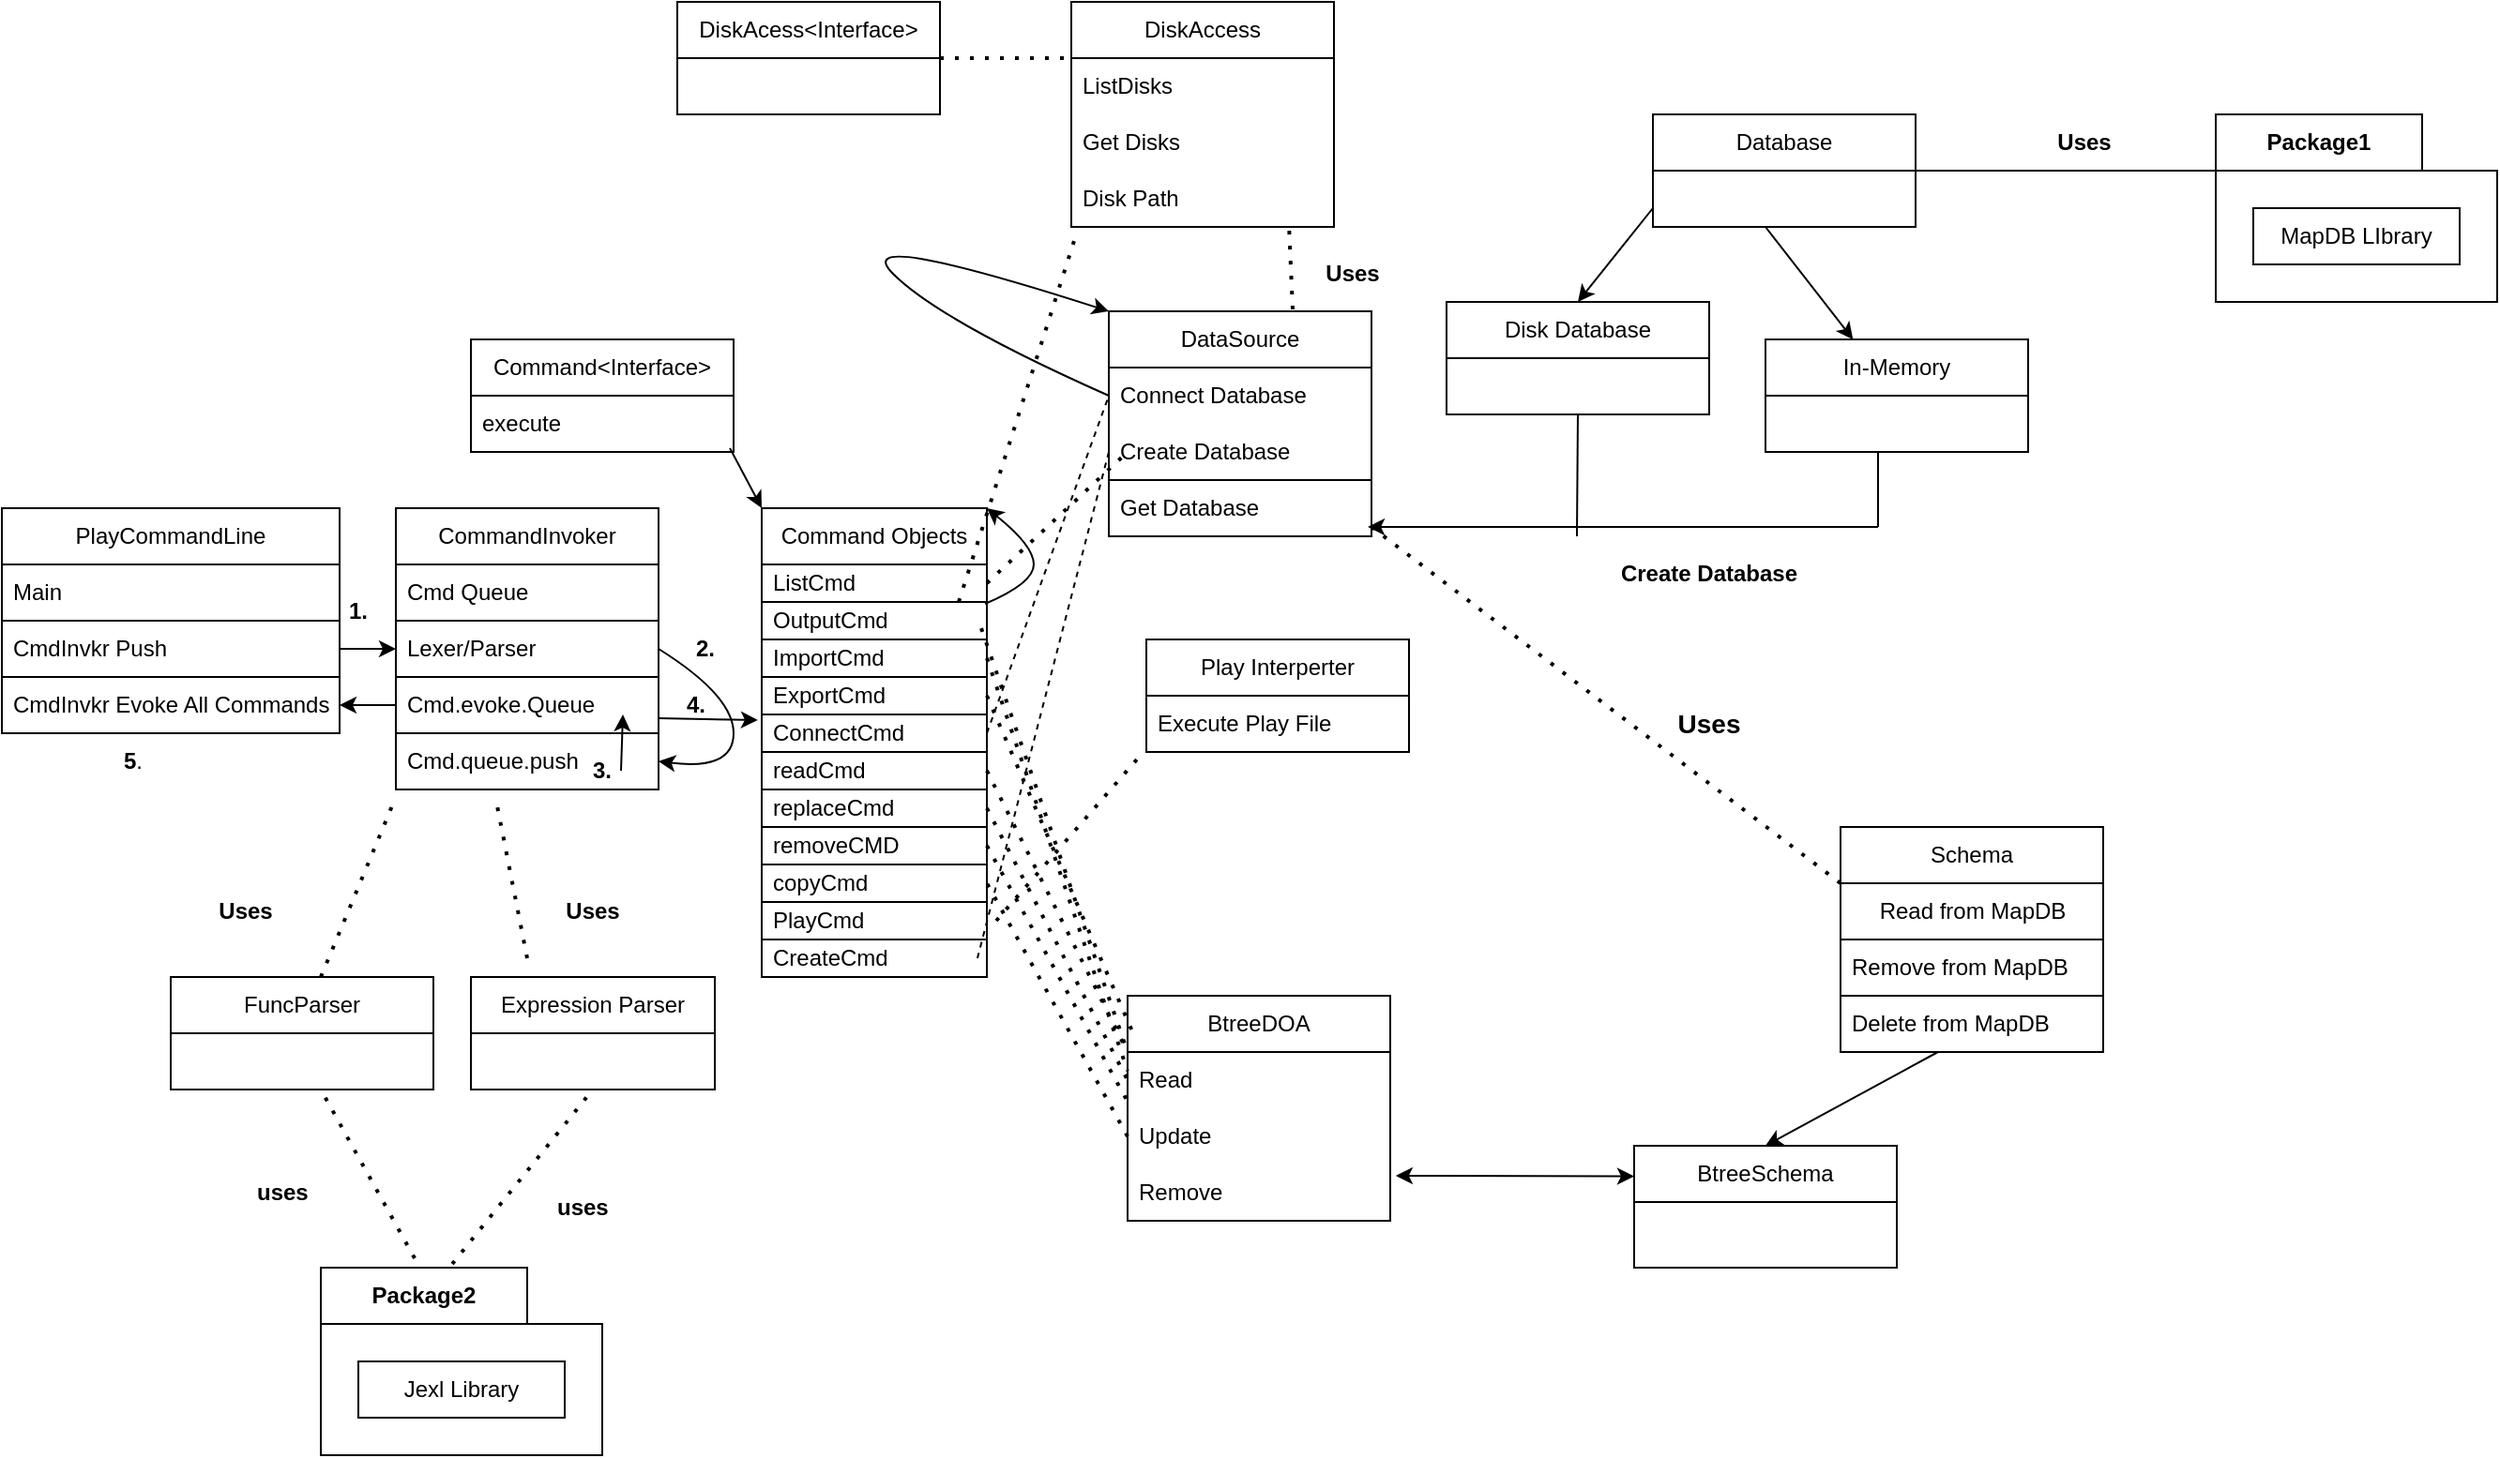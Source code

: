 <mxfile scale="1" border="0" version="23.1.1" type="device">
  <diagram name="Page-1" id="1pbuHtCLrkojYRKx2nAZ">
    <mxGraphModel dx="1434" dy="780" grid="1" gridSize="10" guides="1" tooltips="1" connect="1" arrows="1" fold="1" page="1" pageScale="1" pageWidth="850" pageHeight="1100" math="0" shadow="0">
      <root>
        <mxCell id="0" />
        <mxCell id="1" parent="0" />
        <mxCell id="d08jMRponat6O0rIiF32-41" value="PlayCommandLine" style="swimlane;fontStyle=0;childLayout=stackLayout;horizontal=1;startSize=30;horizontalStack=0;resizeParent=1;resizeParentMax=0;resizeLast=0;collapsible=1;marginBottom=0;whiteSpace=wrap;html=1;" parent="1" vertex="1">
          <mxGeometry x="20" y="340" width="180" height="120" as="geometry" />
        </mxCell>
        <mxCell id="d08jMRponat6O0rIiF32-42" value="Main" style="text;strokeColor=default;fillColor=none;align=left;verticalAlign=middle;spacingLeft=4;spacingRight=4;overflow=hidden;points=[[0,0.5],[1,0.5]];portConstraint=eastwest;rotatable=0;whiteSpace=wrap;html=1;" parent="d08jMRponat6O0rIiF32-41" vertex="1">
          <mxGeometry y="30" width="180" height="30" as="geometry" />
        </mxCell>
        <mxCell id="d08jMRponat6O0rIiF32-43" value="CmdInvkr Push" style="text;strokeColor=default;fillColor=none;align=left;verticalAlign=middle;spacingLeft=4;spacingRight=4;overflow=hidden;points=[[0,0.5],[1,0.5]];portConstraint=eastwest;rotatable=0;whiteSpace=wrap;html=1;" parent="d08jMRponat6O0rIiF32-41" vertex="1">
          <mxGeometry y="60" width="180" height="30" as="geometry" />
        </mxCell>
        <mxCell id="d08jMRponat6O0rIiF32-44" value="CmdInvkr Evoke All Commands" style="text;strokeColor=none;fillColor=none;align=left;verticalAlign=middle;spacingLeft=4;spacingRight=4;overflow=hidden;points=[[0,0.5],[1,0.5]];portConstraint=eastwest;rotatable=0;whiteSpace=wrap;html=1;" parent="d08jMRponat6O0rIiF32-41" vertex="1">
          <mxGeometry y="90" width="180" height="30" as="geometry" />
        </mxCell>
        <mxCell id="d08jMRponat6O0rIiF32-46" value="CommandInvoker" style="swimlane;fontStyle=0;childLayout=stackLayout;horizontal=1;startSize=30;horizontalStack=0;resizeParent=1;resizeParentMax=0;resizeLast=0;collapsible=1;marginBottom=0;whiteSpace=wrap;html=1;" parent="1" vertex="1">
          <mxGeometry x="230" y="340" width="140" height="120" as="geometry">
            <mxRectangle x="300" y="340" width="140" height="30" as="alternateBounds" />
          </mxGeometry>
        </mxCell>
        <mxCell id="d08jMRponat6O0rIiF32-47" value="Cmd Queue" style="text;strokeColor=none;fillColor=none;align=left;verticalAlign=middle;spacingLeft=4;spacingRight=4;overflow=hidden;points=[[0,0.5],[1,0.5]];portConstraint=eastwest;rotatable=0;whiteSpace=wrap;html=1;" parent="d08jMRponat6O0rIiF32-46" vertex="1">
          <mxGeometry y="30" width="140" height="30" as="geometry" />
        </mxCell>
        <mxCell id="d08jMRponat6O0rIiF32-48" value="Lexer/Parser" style="text;strokeColor=default;fillColor=none;align=left;verticalAlign=middle;spacingLeft=4;spacingRight=4;overflow=hidden;points=[[0,0.5],[1,0.5]];portConstraint=eastwest;rotatable=0;whiteSpace=wrap;html=1;" parent="d08jMRponat6O0rIiF32-46" vertex="1">
          <mxGeometry y="60" width="140" height="30" as="geometry" />
        </mxCell>
        <mxCell id="d08jMRponat6O0rIiF32-49" value="Cmd.evoke.Queue" style="text;strokeColor=default;fillColor=none;align=left;verticalAlign=middle;spacingLeft=4;spacingRight=4;overflow=hidden;points=[[0,0.5],[1,0.5]];portConstraint=eastwest;rotatable=0;whiteSpace=wrap;html=1;" parent="d08jMRponat6O0rIiF32-46" vertex="1">
          <mxGeometry y="90" width="140" height="30" as="geometry" />
        </mxCell>
        <mxCell id="d08jMRponat6O0rIiF32-52" value="" style="endArrow=classic;html=1;rounded=0;exitX=1;exitY=0.5;exitDx=0;exitDy=0;entryX=0;entryY=0.5;entryDx=0;entryDy=0;" parent="1" source="d08jMRponat6O0rIiF32-43" target="d08jMRponat6O0rIiF32-48" edge="1">
          <mxGeometry width="50" height="50" relative="1" as="geometry">
            <mxPoint x="290" y="570" as="sourcePoint" />
            <mxPoint x="340" y="520" as="targetPoint" />
          </mxGeometry>
        </mxCell>
        <mxCell id="d08jMRponat6O0rIiF32-53" value="" style="endArrow=classic;html=1;rounded=0;entryX=1;entryY=0.5;entryDx=0;entryDy=0;exitX=0;exitY=0.5;exitDx=0;exitDy=0;" parent="1" source="d08jMRponat6O0rIiF32-49" target="d08jMRponat6O0rIiF32-44" edge="1">
          <mxGeometry width="50" height="50" relative="1" as="geometry">
            <mxPoint x="320" y="680" as="sourcePoint" />
            <mxPoint x="370" y="630" as="targetPoint" />
          </mxGeometry>
        </mxCell>
        <mxCell id="d08jMRponat6O0rIiF32-62" value="Cmd.queue.push" style="text;strokeColor=default;fillColor=none;align=left;verticalAlign=middle;spacingLeft=4;spacingRight=4;overflow=hidden;points=[[0,0.5],[1,0.5]];portConstraint=eastwest;rotatable=0;whiteSpace=wrap;html=1;" parent="1" vertex="1">
          <mxGeometry x="230" y="460" width="140" height="30" as="geometry" />
        </mxCell>
        <mxCell id="d08jMRponat6O0rIiF32-67" value="" style="curved=1;endArrow=classic;html=1;rounded=0;exitX=1;exitY=0.5;exitDx=0;exitDy=0;entryX=1;entryY=0.5;entryDx=0;entryDy=0;" parent="1" source="d08jMRponat6O0rIiF32-48" target="d08jMRponat6O0rIiF32-62" edge="1">
          <mxGeometry width="50" height="50" relative="1" as="geometry">
            <mxPoint x="390" y="415" as="sourcePoint" />
            <mxPoint x="630" y="360" as="targetPoint" />
            <Array as="points">
              <mxPoint x="410" y="440" />
              <mxPoint x="410" y="480" />
            </Array>
          </mxGeometry>
        </mxCell>
        <mxCell id="d08jMRponat6O0rIiF32-78" value="" style="endArrow=classic;html=1;rounded=0;" parent="1" edge="1">
          <mxGeometry width="50" height="50" relative="1" as="geometry">
            <mxPoint x="350" y="480" as="sourcePoint" />
            <mxPoint x="351" y="450" as="targetPoint" />
            <Array as="points">
              <mxPoint x="351" y="450" />
            </Array>
          </mxGeometry>
        </mxCell>
        <mxCell id="d08jMRponat6O0rIiF32-79" value="Command Objects" style="swimlane;fontStyle=0;childLayout=stackLayout;horizontal=1;startSize=30;horizontalStack=0;resizeParent=1;resizeParentMax=0;resizeLast=0;collapsible=1;marginBottom=0;whiteSpace=wrap;html=1;" parent="1" vertex="1">
          <mxGeometry x="425" y="340" width="120" height="50" as="geometry" />
        </mxCell>
        <mxCell id="d05-8rVOi2BCsINvwP6G-9" value="" style="endArrow=none;dashed=1;html=1;dashPattern=1 3;strokeWidth=2;rounded=0;entryX=0.021;entryY=1.1;entryDx=0;entryDy=0;entryPerimeter=0;" edge="1" parent="d08jMRponat6O0rIiF32-79" target="d05-8rVOi2BCsINvwP6G-6">
          <mxGeometry width="50" height="50" relative="1" as="geometry">
            <mxPoint x="105" y="50" as="sourcePoint" />
            <mxPoint x="155" as="targetPoint" />
          </mxGeometry>
        </mxCell>
        <mxCell id="d08jMRponat6O0rIiF32-80" value="ListCmd" style="text;strokeColor=none;fillColor=none;align=left;verticalAlign=middle;spacingLeft=4;spacingRight=4;overflow=hidden;points=[[0,0.5],[1,0.5]];portConstraint=eastwest;rotatable=0;whiteSpace=wrap;html=1;" parent="d08jMRponat6O0rIiF32-79" vertex="1">
          <mxGeometry y="30" width="120" height="20" as="geometry" />
        </mxCell>
        <mxCell id="d08jMRponat6O0rIiF32-140" value="OutputCmd" style="text;strokeColor=default;fillColor=none;align=left;verticalAlign=middle;spacingLeft=4;spacingRight=4;overflow=hidden;points=[[0,0.5],[1,0.5]];portConstraint=eastwest;rotatable=0;whiteSpace=wrap;html=1;" parent="1" vertex="1">
          <mxGeometry x="425" y="390" width="120" height="20" as="geometry" />
        </mxCell>
        <mxCell id="d08jMRponat6O0rIiF32-141" value="ImportCmd" style="text;strokeColor=default;fillColor=none;align=left;verticalAlign=middle;spacingLeft=4;spacingRight=4;overflow=hidden;points=[[0,0.5],[1,0.5]];portConstraint=eastwest;rotatable=0;whiteSpace=wrap;html=1;" parent="1" vertex="1">
          <mxGeometry x="425" y="410" width="120" height="20" as="geometry" />
        </mxCell>
        <mxCell id="d08jMRponat6O0rIiF32-142" value="ExportCmd" style="text;strokeColor=default;fillColor=none;align=left;verticalAlign=middle;spacingLeft=4;spacingRight=4;overflow=hidden;points=[[0,0.5],[1,0.5]];portConstraint=eastwest;rotatable=0;whiteSpace=wrap;html=1;" parent="1" vertex="1">
          <mxGeometry x="425" y="430" width="120" height="20" as="geometry" />
        </mxCell>
        <mxCell id="d08jMRponat6O0rIiF32-143" value="ConnectCmd" style="text;strokeColor=default;fillColor=none;align=left;verticalAlign=middle;spacingLeft=4;spacingRight=4;overflow=hidden;points=[[0,0.5],[1,0.5]];portConstraint=eastwest;rotatable=0;whiteSpace=wrap;html=1;" parent="1" vertex="1">
          <mxGeometry x="425" y="450" width="120" height="20" as="geometry" />
        </mxCell>
        <mxCell id="d08jMRponat6O0rIiF32-144" value="readCmd" style="text;strokeColor=default;fillColor=none;align=left;verticalAlign=middle;spacingLeft=4;spacingRight=4;overflow=hidden;points=[[0,0.5],[1,0.5]];portConstraint=eastwest;rotatable=0;whiteSpace=wrap;html=1;" parent="1" vertex="1">
          <mxGeometry x="425" y="470" width="120" height="20" as="geometry" />
        </mxCell>
        <mxCell id="d08jMRponat6O0rIiF32-145" value="replaceCmd" style="text;strokeColor=default;fillColor=none;align=left;verticalAlign=middle;spacingLeft=4;spacingRight=4;overflow=hidden;points=[[0,0.5],[1,0.5]];portConstraint=eastwest;rotatable=0;whiteSpace=wrap;html=1;" parent="1" vertex="1">
          <mxGeometry x="425" y="490" width="120" height="20" as="geometry" />
        </mxCell>
        <mxCell id="d08jMRponat6O0rIiF32-147" value="removeCMD" style="text;strokeColor=default;fillColor=none;align=left;verticalAlign=middle;spacingLeft=4;spacingRight=4;overflow=hidden;points=[[0,0.5],[1,0.5]];portConstraint=eastwest;rotatable=0;whiteSpace=wrap;html=1;" parent="1" vertex="1">
          <mxGeometry x="425" y="510" width="120" height="20" as="geometry" />
        </mxCell>
        <mxCell id="d08jMRponat6O0rIiF32-148" value="copyCmd" style="text;strokeColor=default;fillColor=none;align=left;verticalAlign=middle;spacingLeft=4;spacingRight=4;overflow=hidden;points=[[0,0.5],[1,0.5]];portConstraint=eastwest;rotatable=0;whiteSpace=wrap;html=1;" parent="1" vertex="1">
          <mxGeometry x="425" y="530" width="120" height="20" as="geometry" />
        </mxCell>
        <mxCell id="d08jMRponat6O0rIiF32-149" value="PlayCmd" style="text;strokeColor=default;fillColor=none;align=left;verticalAlign=middle;spacingLeft=4;spacingRight=4;overflow=hidden;points=[[0,0.5],[1,0.5]];portConstraint=eastwest;rotatable=0;whiteSpace=wrap;html=1;" parent="1" vertex="1">
          <mxGeometry x="425" y="550" width="120" height="20" as="geometry" />
        </mxCell>
        <mxCell id="d08jMRponat6O0rIiF32-153" value="Command&amp;lt;Interface&amp;gt;" style="swimlane;fontStyle=0;childLayout=stackLayout;horizontal=1;startSize=30;horizontalStack=0;resizeParent=1;resizeParentMax=0;resizeLast=0;collapsible=1;marginBottom=0;whiteSpace=wrap;html=1;" parent="1" vertex="1">
          <mxGeometry x="270" y="250" width="140" height="60" as="geometry" />
        </mxCell>
        <mxCell id="d08jMRponat6O0rIiF32-154" value="execute" style="text;strokeColor=none;fillColor=none;align=left;verticalAlign=middle;spacingLeft=4;spacingRight=4;overflow=hidden;points=[[0,0.5],[1,0.5]];portConstraint=eastwest;rotatable=0;whiteSpace=wrap;html=1;" parent="d08jMRponat6O0rIiF32-153" vertex="1">
          <mxGeometry y="30" width="140" height="30" as="geometry" />
        </mxCell>
        <mxCell id="d08jMRponat6O0rIiF32-157" value="" style="endArrow=classic;html=1;rounded=0;exitX=0.986;exitY=0.933;exitDx=0;exitDy=0;exitPerimeter=0;entryX=0;entryY=0;entryDx=0;entryDy=0;" parent="1" source="d08jMRponat6O0rIiF32-154" target="d08jMRponat6O0rIiF32-79" edge="1">
          <mxGeometry width="50" height="50" relative="1" as="geometry">
            <mxPoint x="500" y="330" as="sourcePoint" />
            <mxPoint x="550" y="280" as="targetPoint" />
          </mxGeometry>
        </mxCell>
        <mxCell id="d08jMRponat6O0rIiF32-166" value="BtreeDOA" style="swimlane;fontStyle=0;childLayout=stackLayout;horizontal=1;startSize=30;horizontalStack=0;resizeParent=1;resizeParentMax=0;resizeLast=0;collapsible=1;marginBottom=0;whiteSpace=wrap;html=1;" parent="1" vertex="1">
          <mxGeometry x="620" y="600" width="140" height="120" as="geometry" />
        </mxCell>
        <mxCell id="d08jMRponat6O0rIiF32-167" value="Read" style="text;strokeColor=none;fillColor=none;align=left;verticalAlign=middle;spacingLeft=4;spacingRight=4;overflow=hidden;points=[[0,0.5],[1,0.5]];portConstraint=eastwest;rotatable=0;whiteSpace=wrap;html=1;" parent="d08jMRponat6O0rIiF32-166" vertex="1">
          <mxGeometry y="30" width="140" height="30" as="geometry" />
        </mxCell>
        <mxCell id="d08jMRponat6O0rIiF32-168" value="Update" style="text;strokeColor=none;fillColor=none;align=left;verticalAlign=middle;spacingLeft=4;spacingRight=4;overflow=hidden;points=[[0,0.5],[1,0.5]];portConstraint=eastwest;rotatable=0;whiteSpace=wrap;html=1;" parent="d08jMRponat6O0rIiF32-166" vertex="1">
          <mxGeometry y="60" width="140" height="30" as="geometry" />
        </mxCell>
        <mxCell id="d08jMRponat6O0rIiF32-169" value="Remove" style="text;strokeColor=none;fillColor=none;align=left;verticalAlign=middle;spacingLeft=4;spacingRight=4;overflow=hidden;points=[[0,0.5],[1,0.5]];portConstraint=eastwest;rotatable=0;whiteSpace=wrap;html=1;" parent="d08jMRponat6O0rIiF32-166" vertex="1">
          <mxGeometry y="90" width="140" height="30" as="geometry" />
        </mxCell>
        <mxCell id="d08jMRponat6O0rIiF32-173" value="" style="endArrow=none;dashed=1;html=1;dashPattern=1 3;strokeWidth=2;rounded=0;exitX=1;exitY=0.5;exitDx=0;exitDy=0;entryX=0;entryY=0.5;entryDx=0;entryDy=0;" parent="1" source="d08jMRponat6O0rIiF32-145" target="d08jMRponat6O0rIiF32-167" edge="1">
          <mxGeometry width="50" height="50" relative="1" as="geometry">
            <mxPoint x="580" y="690" as="sourcePoint" />
            <mxPoint x="630" y="640" as="targetPoint" />
          </mxGeometry>
        </mxCell>
        <mxCell id="d08jMRponat6O0rIiF32-174" value="" style="endArrow=none;dashed=1;html=1;dashPattern=1 3;strokeWidth=2;rounded=0;exitX=1;exitY=0.5;exitDx=0;exitDy=0;entryX=0.014;entryY=0;entryDx=0;entryDy=0;entryPerimeter=0;" parent="1" source="d08jMRponat6O0rIiF32-147" target="d08jMRponat6O0rIiF32-168" edge="1">
          <mxGeometry width="50" height="50" relative="1" as="geometry">
            <mxPoint x="610" y="500" as="sourcePoint" />
            <mxPoint x="660" y="450" as="targetPoint" />
          </mxGeometry>
        </mxCell>
        <mxCell id="d08jMRponat6O0rIiF32-175" value="" style="endArrow=none;dashed=1;html=1;dashPattern=1 3;strokeWidth=2;rounded=0;entryX=1;entryY=0.5;entryDx=0;entryDy=0;exitX=0;exitY=0.5;exitDx=0;exitDy=0;" parent="1" source="d08jMRponat6O0rIiF32-168" target="d08jMRponat6O0rIiF32-148" edge="1">
          <mxGeometry width="50" height="50" relative="1" as="geometry">
            <mxPoint x="545" y="690" as="sourcePoint" />
            <mxPoint x="595" y="640" as="targetPoint" />
          </mxGeometry>
        </mxCell>
        <mxCell id="d08jMRponat6O0rIiF32-176" value="" style="endArrow=none;dashed=1;html=1;dashPattern=1 3;strokeWidth=2;rounded=0;exitX=1;exitY=0.5;exitDx=0;exitDy=0;entryX=0.021;entryY=0.167;entryDx=0;entryDy=0;entryPerimeter=0;" parent="1" source="d08jMRponat6O0rIiF32-142" target="d08jMRponat6O0rIiF32-166" edge="1">
          <mxGeometry width="50" height="50" relative="1" as="geometry">
            <mxPoint x="620" y="480" as="sourcePoint" />
            <mxPoint x="670" y="430" as="targetPoint" />
          </mxGeometry>
        </mxCell>
        <mxCell id="d08jMRponat6O0rIiF32-178" value="" style="endArrow=none;dashed=1;html=1;dashPattern=1 3;strokeWidth=2;rounded=0;exitX=1;exitY=0.5;exitDx=0;exitDy=0;" parent="1" source="d08jMRponat6O0rIiF32-141" edge="1">
          <mxGeometry width="50" height="50" relative="1" as="geometry">
            <mxPoint x="670" y="480" as="sourcePoint" />
            <mxPoint x="620" y="640" as="targetPoint" />
          </mxGeometry>
        </mxCell>
        <mxCell id="d08jMRponat6O0rIiF32-179" value="" style="endArrow=none;dashed=1;html=1;dashPattern=1 3;strokeWidth=2;rounded=0;exitX=0.975;exitY=-0.3;exitDx=0;exitDy=0;exitPerimeter=0;" parent="1" source="d08jMRponat6O0rIiF32-141" edge="1">
          <mxGeometry width="50" height="50" relative="1" as="geometry">
            <mxPoint x="630" y="420" as="sourcePoint" />
            <mxPoint x="620" y="630" as="targetPoint" />
          </mxGeometry>
        </mxCell>
        <mxCell id="d08jMRponat6O0rIiF32-180" value="" style="endArrow=none;dashed=1;html=1;dashPattern=1 3;strokeWidth=2;rounded=0;exitX=1;exitY=0.5;exitDx=0;exitDy=0;" parent="1" source="d08jMRponat6O0rIiF32-144" edge="1">
          <mxGeometry width="50" height="50" relative="1" as="geometry">
            <mxPoint x="520" y="680" as="sourcePoint" />
            <mxPoint x="620" y="630" as="targetPoint" />
          </mxGeometry>
        </mxCell>
        <mxCell id="d08jMRponat6O0rIiF32-181" value="DataSource" style="swimlane;fontStyle=0;childLayout=stackLayout;horizontal=1;startSize=30;horizontalStack=0;resizeParent=1;resizeParentMax=0;resizeLast=0;collapsible=1;marginBottom=0;whiteSpace=wrap;html=1;" parent="1" vertex="1">
          <mxGeometry x="610" y="235" width="140" height="90" as="geometry" />
        </mxCell>
        <mxCell id="d08jMRponat6O0rIiF32-182" value="Connect Database" style="text;strokeColor=none;fillColor=none;align=left;verticalAlign=middle;spacingLeft=4;spacingRight=4;overflow=hidden;points=[[0,0.5],[1,0.5]];portConstraint=eastwest;rotatable=0;whiteSpace=wrap;html=1;" parent="d08jMRponat6O0rIiF32-181" vertex="1">
          <mxGeometry y="30" width="140" height="30" as="geometry" />
        </mxCell>
        <mxCell id="d08jMRponat6O0rIiF32-184" value="Create Database" style="text;strokeColor=none;fillColor=none;align=left;verticalAlign=middle;spacingLeft=4;spacingRight=4;overflow=hidden;points=[[0,0.5],[1,0.5]];portConstraint=eastwest;rotatable=0;whiteSpace=wrap;html=1;" parent="d08jMRponat6O0rIiF32-181" vertex="1">
          <mxGeometry y="60" width="140" height="30" as="geometry" />
        </mxCell>
        <mxCell id="d08jMRponat6O0rIiF32-185" value="Get Database" style="text;strokeColor=default;fillColor=none;align=left;verticalAlign=middle;spacingLeft=4;spacingRight=4;overflow=hidden;points=[[0,0.5],[1,0.5]];portConstraint=eastwest;rotatable=0;whiteSpace=wrap;html=1;" parent="1" vertex="1">
          <mxGeometry x="610" y="325" width="140" height="30" as="geometry" />
        </mxCell>
        <mxCell id="d08jMRponat6O0rIiF32-187" value="" style="endArrow=none;dashed=1;html=1;rounded=0;exitX=1;exitY=0.5;exitDx=0;exitDy=0;entryX=0;entryY=0.5;entryDx=0;entryDy=0;" parent="1" source="d08jMRponat6O0rIiF32-143" target="d08jMRponat6O0rIiF32-182" edge="1">
          <mxGeometry width="50" height="50" relative="1" as="geometry">
            <mxPoint x="660" y="480" as="sourcePoint" />
            <mxPoint x="710" y="430" as="targetPoint" />
          </mxGeometry>
        </mxCell>
        <mxCell id="d08jMRponat6O0rIiF32-188" value="Play Interperter" style="swimlane;fontStyle=0;childLayout=stackLayout;horizontal=1;startSize=30;horizontalStack=0;resizeParent=1;resizeParentMax=0;resizeLast=0;collapsible=1;marginBottom=0;whiteSpace=wrap;html=1;" parent="1" vertex="1">
          <mxGeometry x="630" y="410" width="140" height="60" as="geometry" />
        </mxCell>
        <mxCell id="d08jMRponat6O0rIiF32-189" value="Execute Play File" style="text;strokeColor=none;fillColor=none;align=left;verticalAlign=middle;spacingLeft=4;spacingRight=4;overflow=hidden;points=[[0,0.5],[1,0.5]];portConstraint=eastwest;rotatable=0;whiteSpace=wrap;html=1;" parent="d08jMRponat6O0rIiF32-188" vertex="1">
          <mxGeometry y="30" width="140" height="30" as="geometry" />
        </mxCell>
        <mxCell id="d08jMRponat6O0rIiF32-193" value="CreateCmd" style="text;strokeColor=default;fillColor=none;align=left;verticalAlign=middle;spacingLeft=4;spacingRight=4;overflow=hidden;points=[[0,0.5],[1,0.5]];portConstraint=eastwest;rotatable=0;whiteSpace=wrap;html=1;" parent="1" vertex="1">
          <mxGeometry x="425" y="570" width="120" height="20" as="geometry" />
        </mxCell>
        <mxCell id="d08jMRponat6O0rIiF32-194" value="" style="endArrow=none;dashed=1;html=1;rounded=0;exitX=0.958;exitY=0.5;exitDx=0;exitDy=0;exitPerimeter=0;entryX=0;entryY=0.5;entryDx=0;entryDy=0;" parent="1" source="d08jMRponat6O0rIiF32-193" target="d08jMRponat6O0rIiF32-184" edge="1">
          <mxGeometry width="50" height="50" relative="1" as="geometry">
            <mxPoint x="550" y="590" as="sourcePoint" />
            <mxPoint x="600" y="540" as="targetPoint" />
          </mxGeometry>
        </mxCell>
        <mxCell id="d08jMRponat6O0rIiF32-195" value="" style="endArrow=none;dashed=1;html=1;dashPattern=1 3;strokeWidth=2;rounded=0;entryX=-0.036;entryY=0.133;entryDx=0;entryDy=0;entryPerimeter=0;" parent="1" edge="1">
          <mxGeometry width="50" height="50" relative="1" as="geometry">
            <mxPoint x="550" y="560" as="sourcePoint" />
            <mxPoint x="624.96" y="473.99" as="targetPoint" />
          </mxGeometry>
        </mxCell>
        <mxCell id="d08jMRponat6O0rIiF32-196" value="Database" style="swimlane;fontStyle=0;childLayout=stackLayout;horizontal=1;startSize=30;horizontalStack=0;resizeParent=1;resizeParentMax=0;resizeLast=0;collapsible=1;marginBottom=0;whiteSpace=wrap;html=1;" parent="1" vertex="1">
          <mxGeometry x="900" y="130" width="140" height="60" as="geometry" />
        </mxCell>
        <mxCell id="d08jMRponat6O0rIiF32-200" value="Disk Database" style="swimlane;fontStyle=0;childLayout=stackLayout;horizontal=1;startSize=30;horizontalStack=0;resizeParent=1;resizeParentMax=0;resizeLast=0;collapsible=1;marginBottom=0;whiteSpace=wrap;html=1;" parent="1" vertex="1">
          <mxGeometry x="790" y="230" width="140" height="60" as="geometry" />
        </mxCell>
        <mxCell id="d08jMRponat6O0rIiF32-201" value="In-Memory" style="swimlane;fontStyle=0;childLayout=stackLayout;horizontal=1;startSize=30;horizontalStack=0;resizeParent=1;resizeParentMax=0;resizeLast=0;collapsible=1;marginBottom=0;whiteSpace=wrap;html=1;" parent="1" vertex="1">
          <mxGeometry x="960" y="250" width="140" height="60" as="geometry" />
        </mxCell>
        <mxCell id="d08jMRponat6O0rIiF32-202" value="" style="endArrow=classic;html=1;rounded=0;entryX=0.5;entryY=0;entryDx=0;entryDy=0;" parent="1" target="d08jMRponat6O0rIiF32-200" edge="1">
          <mxGeometry width="50" height="50" relative="1" as="geometry">
            <mxPoint x="900" y="180" as="sourcePoint" />
            <mxPoint x="1070" y="460" as="targetPoint" />
          </mxGeometry>
        </mxCell>
        <mxCell id="d08jMRponat6O0rIiF32-204" value="" style="endArrow=classic;html=1;rounded=0;" parent="1" target="d08jMRponat6O0rIiF32-201" edge="1">
          <mxGeometry width="50" height="50" relative="1" as="geometry">
            <mxPoint x="960" y="190" as="sourcePoint" />
            <mxPoint x="1010" y="440" as="targetPoint" />
          </mxGeometry>
        </mxCell>
        <mxCell id="d08jMRponat6O0rIiF32-205" value="" style="endArrow=none;html=1;rounded=0;entryX=0.5;entryY=1;entryDx=0;entryDy=0;" parent="1" target="d08jMRponat6O0rIiF32-200" edge="1">
          <mxGeometry width="50" height="50" relative="1" as="geometry">
            <mxPoint x="859.5" y="355" as="sourcePoint" />
            <mxPoint x="859.5" y="305" as="targetPoint" />
          </mxGeometry>
        </mxCell>
        <mxCell id="d08jMRponat6O0rIiF32-206" value="" style="endArrow=none;html=1;rounded=0;" parent="1" edge="1">
          <mxGeometry width="50" height="50" relative="1" as="geometry">
            <mxPoint x="1020" y="350" as="sourcePoint" />
            <mxPoint x="1020" y="310" as="targetPoint" />
          </mxGeometry>
        </mxCell>
        <mxCell id="d08jMRponat6O0rIiF32-207" value="" style="endArrow=none;html=1;rounded=0;" parent="1" edge="1">
          <mxGeometry width="50" height="50" relative="1" as="geometry">
            <mxPoint x="860" y="350" as="sourcePoint" />
            <mxPoint x="1020" y="350" as="targetPoint" />
          </mxGeometry>
        </mxCell>
        <mxCell id="d08jMRponat6O0rIiF32-208" value="" style="endArrow=classic;html=1;rounded=0;entryX=0.986;entryY=0.833;entryDx=0;entryDy=0;entryPerimeter=0;" parent="1" target="d08jMRponat6O0rIiF32-185" edge="1">
          <mxGeometry width="50" height="50" relative="1" as="geometry">
            <mxPoint x="860" y="350" as="sourcePoint" />
            <mxPoint x="950" y="500" as="targetPoint" />
          </mxGeometry>
        </mxCell>
        <mxCell id="d08jMRponat6O0rIiF32-210" value="" style="curved=1;endArrow=classic;html=1;rounded=0;entryX=0;entryY=0;entryDx=0;entryDy=0;" parent="1" target="d08jMRponat6O0rIiF32-181" edge="1">
          <mxGeometry width="50" height="50" relative="1" as="geometry">
            <mxPoint x="610" y="280" as="sourcePoint" />
            <mxPoint x="520" y="190" as="targetPoint" />
            <Array as="points">
              <mxPoint x="520" y="240" />
              <mxPoint x="470" y="190" />
            </Array>
          </mxGeometry>
        </mxCell>
        <mxCell id="d08jMRponat6O0rIiF32-211" value="" style="endArrow=none;dashed=1;html=1;dashPattern=1 3;strokeWidth=2;rounded=0;exitX=1;exitY=0.833;exitDx=0;exitDy=0;exitPerimeter=0;entryX=0;entryY=0.5;entryDx=0;entryDy=0;" parent="1" source="d08jMRponat6O0rIiF32-185" target="d08jMRponat6O0rIiF32-213" edge="1">
          <mxGeometry width="50" height="50" relative="1" as="geometry">
            <mxPoint x="890" y="520" as="sourcePoint" />
            <mxPoint x="870" y="580" as="targetPoint" />
          </mxGeometry>
        </mxCell>
        <mxCell id="d08jMRponat6O0rIiF32-212" value="&lt;b&gt;&lt;font style=&quot;font-size: 14px;&quot;&gt;Uses&lt;/font&gt;&lt;/b&gt;" style="text;html=1;strokeColor=none;fillColor=none;align=center;verticalAlign=middle;whiteSpace=wrap;rounded=0;" parent="1" vertex="1">
          <mxGeometry x="900" y="440" width="60" height="30" as="geometry" />
        </mxCell>
        <mxCell id="d08jMRponat6O0rIiF32-213" value="Schema" style="swimlane;fontStyle=0;childLayout=stackLayout;horizontal=1;startSize=30;horizontalStack=0;resizeParent=1;resizeParentMax=0;resizeLast=0;collapsible=1;marginBottom=0;whiteSpace=wrap;html=1;" parent="1" vertex="1">
          <mxGeometry x="1000" y="510" width="140" height="60" as="geometry" />
        </mxCell>
        <mxCell id="d08jMRponat6O0rIiF32-233" value="Read from MapDB" style="text;html=1;align=center;verticalAlign=middle;resizable=0;points=[];autosize=1;strokeColor=none;fillColor=none;" parent="d08jMRponat6O0rIiF32-213" vertex="1">
          <mxGeometry y="30" width="140" height="30" as="geometry" />
        </mxCell>
        <mxCell id="d08jMRponat6O0rIiF32-217" value="BtreeSchema" style="swimlane;fontStyle=0;childLayout=stackLayout;horizontal=1;startSize=30;horizontalStack=0;resizeParent=1;resizeParentMax=0;resizeLast=0;collapsible=1;marginBottom=0;whiteSpace=wrap;html=1;" parent="1" vertex="1">
          <mxGeometry x="890" y="680" width="140" height="65" as="geometry" />
        </mxCell>
        <mxCell id="d08jMRponat6O0rIiF32-226" value="Delete from MapDB" style="text;strokeColor=default;fillColor=none;align=left;verticalAlign=middle;spacingLeft=4;spacingRight=4;overflow=hidden;points=[[0,0.5],[1,0.5]];portConstraint=eastwest;rotatable=0;whiteSpace=wrap;html=1;" parent="1" vertex="1">
          <mxGeometry x="1000" y="600" width="140" height="30" as="geometry" />
        </mxCell>
        <mxCell id="d08jMRponat6O0rIiF32-234" value="Remove from MapDB" style="text;strokeColor=default;fillColor=none;align=left;verticalAlign=middle;spacingLeft=4;spacingRight=4;overflow=hidden;points=[[0,0.5],[1,0.5]];portConstraint=eastwest;rotatable=0;whiteSpace=wrap;html=1;" parent="1" vertex="1">
          <mxGeometry x="1000" y="570" width="140" height="30" as="geometry" />
        </mxCell>
        <mxCell id="d08jMRponat6O0rIiF32-235" value="" style="endArrow=classic;html=1;rounded=0;exitX=0.371;exitY=1;exitDx=0;exitDy=0;exitPerimeter=0;entryX=0.5;entryY=0;entryDx=0;entryDy=0;" parent="1" source="d08jMRponat6O0rIiF32-226" target="d08jMRponat6O0rIiF32-217" edge="1">
          <mxGeometry width="50" height="50" relative="1" as="geometry">
            <mxPoint x="1070" y="750" as="sourcePoint" />
            <mxPoint x="1120" y="700" as="targetPoint" />
          </mxGeometry>
        </mxCell>
        <mxCell id="d08jMRponat6O0rIiF32-236" value="Package1" style="shape=folder;fontStyle=1;tabWidth=110;tabHeight=30;tabPosition=left;html=1;boundedLbl=1;labelInHeader=1;container=1;collapsible=0;recursiveResize=0;whiteSpace=wrap;" parent="1" vertex="1">
          <mxGeometry x="1200" y="130" width="150" height="100" as="geometry" />
        </mxCell>
        <mxCell id="d08jMRponat6O0rIiF32-237" value="MapDB LIbrary" style="html=1;whiteSpace=wrap;" parent="d08jMRponat6O0rIiF32-236" vertex="1">
          <mxGeometry width="110" height="30" relative="1" as="geometry">
            <mxPoint x="20" y="50" as="offset" />
          </mxGeometry>
        </mxCell>
        <mxCell id="d08jMRponat6O0rIiF32-240" value="&lt;b&gt;Uses&lt;/b&gt;" style="text;html=1;strokeColor=none;fillColor=none;align=center;verticalAlign=middle;whiteSpace=wrap;rounded=0;" parent="1" vertex="1">
          <mxGeometry x="1100" y="130" width="60" height="30" as="geometry" />
        </mxCell>
        <mxCell id="d08jMRponat6O0rIiF32-243" value="" style="endArrow=classic;startArrow=classic;html=1;rounded=0;entryX=0;entryY=0.25;entryDx=0;entryDy=0;exitX=1.021;exitY=0.2;exitDx=0;exitDy=0;exitPerimeter=0;" parent="1" source="d08jMRponat6O0rIiF32-169" target="d08jMRponat6O0rIiF32-217" edge="1">
          <mxGeometry width="50" height="50" relative="1" as="geometry">
            <mxPoint x="840" y="760" as="sourcePoint" />
            <mxPoint x="890" y="710" as="targetPoint" />
          </mxGeometry>
        </mxCell>
        <mxCell id="d08jMRponat6O0rIiF32-245" value="" style="endArrow=none;dashed=1;html=1;dashPattern=1 3;strokeWidth=2;rounded=0;entryX=0;entryY=1.133;entryDx=0;entryDy=0;entryPerimeter=0;" parent="1" target="d08jMRponat6O0rIiF32-62" edge="1">
          <mxGeometry width="50" height="50" relative="1" as="geometry">
            <mxPoint x="190" y="590" as="sourcePoint" />
            <mxPoint x="250" y="515" as="targetPoint" />
          </mxGeometry>
        </mxCell>
        <mxCell id="d08jMRponat6O0rIiF32-250" value="&lt;b&gt;Create Database&lt;/b&gt;" style="text;html=1;strokeColor=none;fillColor=none;align=center;verticalAlign=middle;whiteSpace=wrap;rounded=0;" parent="1" vertex="1">
          <mxGeometry x="875" y="360" width="110" height="30" as="geometry" />
        </mxCell>
        <mxCell id="d08jMRponat6O0rIiF32-251" value="FuncParser" style="swimlane;fontStyle=0;childLayout=stackLayout;horizontal=1;startSize=30;horizontalStack=0;resizeParent=1;resizeParentMax=0;resizeLast=0;collapsible=1;marginBottom=0;whiteSpace=wrap;html=1;" parent="1" vertex="1">
          <mxGeometry x="110" y="590" width="140" height="60" as="geometry" />
        </mxCell>
        <mxCell id="d08jMRponat6O0rIiF32-253" value="&lt;b&gt;Uses&lt;/b&gt;" style="text;html=1;strokeColor=none;fillColor=none;align=center;verticalAlign=middle;whiteSpace=wrap;rounded=0;" parent="1" vertex="1">
          <mxGeometry x="120" y="540" width="60" height="30" as="geometry" />
        </mxCell>
        <mxCell id="d08jMRponat6O0rIiF32-254" value="" style="endArrow=none;dashed=1;html=1;dashPattern=1 3;strokeWidth=2;rounded=0;entryX=0.379;entryY=1.133;entryDx=0;entryDy=0;entryPerimeter=0;" parent="1" target="d08jMRponat6O0rIiF32-62" edge="1">
          <mxGeometry width="50" height="50" relative="1" as="geometry">
            <mxPoint x="300" y="580" as="sourcePoint" />
            <mxPoint x="360" y="570" as="targetPoint" />
          </mxGeometry>
        </mxCell>
        <mxCell id="d08jMRponat6O0rIiF32-255" value="Expression Parser" style="swimlane;fontStyle=0;childLayout=stackLayout;horizontal=1;startSize=30;horizontalStack=0;resizeParent=1;resizeParentMax=0;resizeLast=0;collapsible=1;marginBottom=0;whiteSpace=wrap;html=1;" parent="1" vertex="1">
          <mxGeometry x="270" y="590" width="130" height="60" as="geometry" />
        </mxCell>
        <mxCell id="d08jMRponat6O0rIiF32-259" value="" style="endArrow=classic;html=1;rounded=0;exitX=1;exitY=0.733;exitDx=0;exitDy=0;exitPerimeter=0;entryX=-0.017;entryY=0.15;entryDx=0;entryDy=0;entryPerimeter=0;" parent="1" source="d08jMRponat6O0rIiF32-49" target="d08jMRponat6O0rIiF32-143" edge="1">
          <mxGeometry width="50" height="50" relative="1" as="geometry">
            <mxPoint x="370" y="490" as="sourcePoint" />
            <mxPoint x="420" y="440" as="targetPoint" />
          </mxGeometry>
        </mxCell>
        <mxCell id="d08jMRponat6O0rIiF32-260" value="&lt;b&gt;1.&lt;/b&gt;" style="text;html=1;strokeColor=none;fillColor=none;align=center;verticalAlign=middle;whiteSpace=wrap;rounded=0;" parent="1" vertex="1">
          <mxGeometry x="180" y="380" width="60" height="30" as="geometry" />
        </mxCell>
        <mxCell id="d08jMRponat6O0rIiF32-261" value="&lt;b&gt;2.&lt;/b&gt;" style="text;html=1;strokeColor=none;fillColor=none;align=center;verticalAlign=middle;whiteSpace=wrap;rounded=0;" parent="1" vertex="1">
          <mxGeometry x="365" y="400" width="60" height="30" as="geometry" />
        </mxCell>
        <mxCell id="d08jMRponat6O0rIiF32-262" value="&lt;b&gt;3.&lt;/b&gt;" style="text;html=1;strokeColor=none;fillColor=none;align=center;verticalAlign=middle;whiteSpace=wrap;rounded=0;" parent="1" vertex="1">
          <mxGeometry x="310" y="460" width="60" height="40" as="geometry" />
        </mxCell>
        <mxCell id="d08jMRponat6O0rIiF32-266" value="&lt;b&gt;4.&lt;/b&gt;" style="text;html=1;strokeColor=none;fillColor=none;align=center;verticalAlign=middle;whiteSpace=wrap;rounded=0;" parent="1" vertex="1">
          <mxGeometry x="360" y="430" width="60" height="30" as="geometry" />
        </mxCell>
        <mxCell id="d08jMRponat6O0rIiF32-267" value="&lt;b&gt;5&lt;/b&gt;." style="text;html=1;strokeColor=none;fillColor=none;align=center;verticalAlign=middle;whiteSpace=wrap;rounded=0;" parent="1" vertex="1">
          <mxGeometry x="60" y="460" width="60" height="30" as="geometry" />
        </mxCell>
        <mxCell id="d08jMRponat6O0rIiF32-268" value="&lt;b&gt;Uses&lt;/b&gt;" style="text;html=1;strokeColor=none;fillColor=none;align=center;verticalAlign=middle;whiteSpace=wrap;rounded=0;" parent="1" vertex="1">
          <mxGeometry x="305" y="540" width="60" height="30" as="geometry" />
        </mxCell>
        <mxCell id="RKlQdm6hj71wjpDPHoLr-1" value="Package2" style="shape=folder;fontStyle=1;tabWidth=110;tabHeight=30;tabPosition=left;html=1;boundedLbl=1;labelInHeader=1;container=1;collapsible=0;recursiveResize=0;whiteSpace=wrap;" parent="1" vertex="1">
          <mxGeometry x="190" y="745" width="150" height="100" as="geometry" />
        </mxCell>
        <mxCell id="RKlQdm6hj71wjpDPHoLr-2" value="Jexl Library" style="html=1;whiteSpace=wrap;" parent="RKlQdm6hj71wjpDPHoLr-1" vertex="1">
          <mxGeometry width="110" height="30" relative="1" as="geometry">
            <mxPoint x="20" y="50" as="offset" />
          </mxGeometry>
        </mxCell>
        <mxCell id="RKlQdm6hj71wjpDPHoLr-5" value="" style="endArrow=none;dashed=1;html=1;dashPattern=1 3;strokeWidth=2;rounded=0;" parent="1" edge="1">
          <mxGeometry width="50" height="50" relative="1" as="geometry">
            <mxPoint x="240" y="740" as="sourcePoint" />
            <mxPoint x="190" y="650" as="targetPoint" />
          </mxGeometry>
        </mxCell>
        <mxCell id="RKlQdm6hj71wjpDPHoLr-6" value="" style="endArrow=none;dashed=1;html=1;dashPattern=1 3;strokeWidth=2;rounded=0;exitX=0.467;exitY=-0.02;exitDx=0;exitDy=0;exitPerimeter=0;entryX=0.5;entryY=1;entryDx=0;entryDy=0;" parent="1" source="RKlQdm6hj71wjpDPHoLr-1" target="d08jMRponat6O0rIiF32-255" edge="1">
          <mxGeometry width="50" height="50" relative="1" as="geometry">
            <mxPoint x="330" y="710" as="sourcePoint" />
            <mxPoint x="380" y="660" as="targetPoint" />
          </mxGeometry>
        </mxCell>
        <mxCell id="RKlQdm6hj71wjpDPHoLr-7" value="&lt;b&gt;uses&lt;/b&gt;" style="text;strokeColor=none;fillColor=none;align=left;verticalAlign=middle;spacingLeft=4;spacingRight=4;overflow=hidden;points=[[0,0.5],[1,0.5]];portConstraint=eastwest;rotatable=0;whiteSpace=wrap;html=1;" parent="1" vertex="1">
          <mxGeometry x="150" y="690" width="80" height="30" as="geometry" />
        </mxCell>
        <mxCell id="RKlQdm6hj71wjpDPHoLr-8" value="&lt;b&gt;uses&lt;/b&gt;" style="text;strokeColor=none;fillColor=none;align=left;verticalAlign=middle;spacingLeft=4;spacingRight=4;overflow=hidden;points=[[0,0.5],[1,0.5]];portConstraint=eastwest;rotatable=0;whiteSpace=wrap;html=1;" parent="1" vertex="1">
          <mxGeometry x="310" y="697.5" width="80" height="30" as="geometry" />
        </mxCell>
        <mxCell id="RKlQdm6hj71wjpDPHoLr-10" value="" style="curved=1;endArrow=classic;html=1;rounded=0;exitX=0.992;exitY=0.05;exitDx=0;exitDy=0;exitPerimeter=0;entryX=1;entryY=0;entryDx=0;entryDy=0;" parent="1" source="d08jMRponat6O0rIiF32-140" target="d08jMRponat6O0rIiF32-79" edge="1">
          <mxGeometry width="50" height="50" relative="1" as="geometry">
            <mxPoint x="570" y="410" as="sourcePoint" />
            <mxPoint x="620" y="360" as="targetPoint" />
            <Array as="points">
              <mxPoint x="570" y="380" />
              <mxPoint x="570" y="360" />
            </Array>
          </mxGeometry>
        </mxCell>
        <mxCell id="EP7l41MBk9iwNyNz1lJ4-2" value="" style="endArrow=none;html=1;rounded=0;exitX=1;exitY=0.5;exitDx=0;exitDy=0;entryX=0;entryY=0;entryDx=0;entryDy=30;entryPerimeter=0;" parent="1" source="d08jMRponat6O0rIiF32-196" target="d08jMRponat6O0rIiF32-236" edge="1">
          <mxGeometry width="50" height="50" relative="1" as="geometry">
            <mxPoint x="1160" y="220" as="sourcePoint" />
            <mxPoint x="1160" y="180" as="targetPoint" />
          </mxGeometry>
        </mxCell>
        <mxCell id="d05-8rVOi2BCsINvwP6G-1" value="DiskAcess&amp;lt;Interface&amp;gt;" style="swimlane;fontStyle=0;childLayout=stackLayout;horizontal=1;startSize=30;horizontalStack=0;resizeParent=1;resizeParentMax=0;resizeLast=0;collapsible=1;marginBottom=0;whiteSpace=wrap;html=1;" vertex="1" parent="1">
          <mxGeometry x="380" y="70" width="140" height="60" as="geometry" />
        </mxCell>
        <mxCell id="d05-8rVOi2BCsINvwP6G-3" value="DiskAccess" style="swimlane;fontStyle=0;childLayout=stackLayout;horizontal=1;startSize=30;horizontalStack=0;resizeParent=1;resizeParentMax=0;resizeLast=0;collapsible=1;marginBottom=0;whiteSpace=wrap;html=1;" vertex="1" parent="1">
          <mxGeometry x="590" y="70" width="140" height="120" as="geometry" />
        </mxCell>
        <mxCell id="d05-8rVOi2BCsINvwP6G-4" value="ListDisks" style="text;strokeColor=none;fillColor=none;align=left;verticalAlign=middle;spacingLeft=4;spacingRight=4;overflow=hidden;points=[[0,0.5],[1,0.5]];portConstraint=eastwest;rotatable=0;whiteSpace=wrap;html=1;" vertex="1" parent="d05-8rVOi2BCsINvwP6G-3">
          <mxGeometry y="30" width="140" height="30" as="geometry" />
        </mxCell>
        <mxCell id="d05-8rVOi2BCsINvwP6G-5" value="Get Disks" style="text;strokeColor=none;fillColor=none;align=left;verticalAlign=middle;spacingLeft=4;spacingRight=4;overflow=hidden;points=[[0,0.5],[1,0.5]];portConstraint=eastwest;rotatable=0;whiteSpace=wrap;html=1;" vertex="1" parent="d05-8rVOi2BCsINvwP6G-3">
          <mxGeometry y="60" width="140" height="30" as="geometry" />
        </mxCell>
        <mxCell id="d05-8rVOi2BCsINvwP6G-6" value="Disk Path" style="text;strokeColor=none;fillColor=none;align=left;verticalAlign=middle;spacingLeft=4;spacingRight=4;overflow=hidden;points=[[0,0.5],[1,0.5]];portConstraint=eastwest;rotatable=0;whiteSpace=wrap;html=1;" vertex="1" parent="d05-8rVOi2BCsINvwP6G-3">
          <mxGeometry y="90" width="140" height="30" as="geometry" />
        </mxCell>
        <mxCell id="d05-8rVOi2BCsINvwP6G-8" value="" style="endArrow=none;dashed=1;html=1;dashPattern=1 3;strokeWidth=2;rounded=0;exitX=1;exitY=0.5;exitDx=0;exitDy=0;entryX=0;entryY=0;entryDx=0;entryDy=0;entryPerimeter=0;" edge="1" parent="1" source="d05-8rVOi2BCsINvwP6G-1" target="d05-8rVOi2BCsINvwP6G-4">
          <mxGeometry width="50" height="50" relative="1" as="geometry">
            <mxPoint x="530" y="160" as="sourcePoint" />
            <mxPoint x="580" y="110" as="targetPoint" />
          </mxGeometry>
        </mxCell>
        <mxCell id="d05-8rVOi2BCsINvwP6G-10" value="" style="endArrow=none;dashed=1;html=1;dashPattern=1 3;strokeWidth=2;rounded=0;exitX=1;exitY=0.5;exitDx=0;exitDy=0;" edge="1" parent="1" source="d08jMRponat6O0rIiF32-80">
          <mxGeometry width="50" height="50" relative="1" as="geometry">
            <mxPoint x="570" y="360" as="sourcePoint" />
            <mxPoint x="620" y="310" as="targetPoint" />
          </mxGeometry>
        </mxCell>
        <mxCell id="d05-8rVOi2BCsINvwP6G-11" value="" style="endArrow=none;dashed=1;html=1;dashPattern=1 3;strokeWidth=2;rounded=0;exitX=0.7;exitY=-0.011;exitDx=0;exitDy=0;exitPerimeter=0;entryX=0.829;entryY=1;entryDx=0;entryDy=0;entryPerimeter=0;" edge="1" parent="1" source="d08jMRponat6O0rIiF32-181" target="d05-8rVOi2BCsINvwP6G-6">
          <mxGeometry width="50" height="50" relative="1" as="geometry">
            <mxPoint x="665" y="235" as="sourcePoint" />
            <mxPoint x="715" y="185" as="targetPoint" />
          </mxGeometry>
        </mxCell>
        <mxCell id="d05-8rVOi2BCsINvwP6G-12" value="&lt;b&gt;Uses&lt;/b&gt;" style="text;html=1;strokeColor=none;fillColor=none;align=center;verticalAlign=middle;whiteSpace=wrap;rounded=0;" vertex="1" parent="1">
          <mxGeometry x="710" y="200" width="60" height="30" as="geometry" />
        </mxCell>
      </root>
    </mxGraphModel>
  </diagram>
</mxfile>
